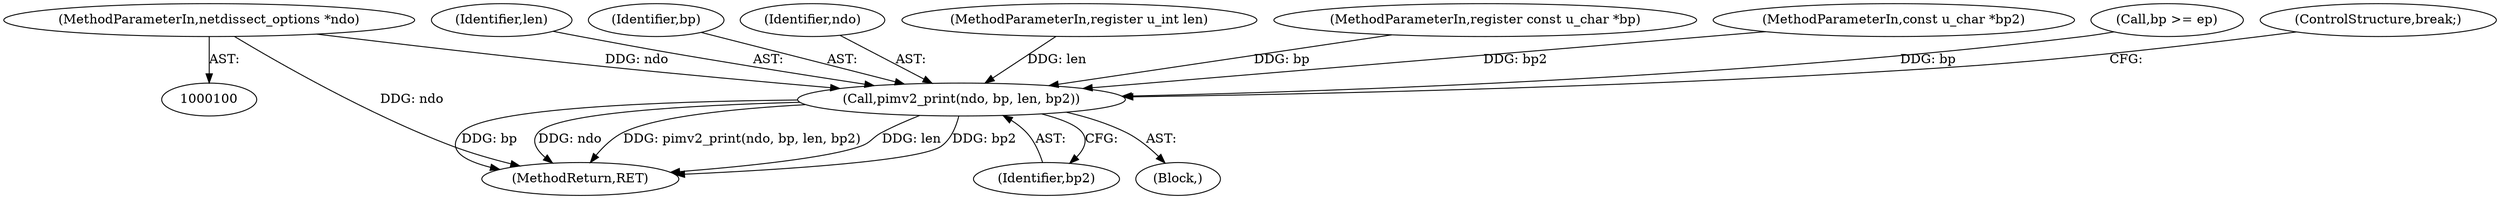 digraph "0_tcpdump_5dc1860d8267b1e0cb78c9ffa2a40bea2fdb3ddc_0@pointer" {
"1000101" [label="(MethodParameterIn,netdissect_options *ndo)"];
"1000183" [label="(Call,pimv2_print(ndo, bp, len, bp2))"];
"1000186" [label="(Identifier,len)"];
"1000185" [label="(Identifier,bp)"];
"1000187" [label="(Identifier,bp2)"];
"1000203" [label="(MethodReturn,RET)"];
"1000184" [label="(Identifier,ndo)"];
"1000103" [label="(MethodParameterIn,register u_int len)"];
"1000183" [label="(Call,pimv2_print(ndo, bp, len, bp2))"];
"1000102" [label="(MethodParameterIn,register const u_char *bp)"];
"1000104" [label="(MethodParameterIn,const u_char *bp2)"];
"1000101" [label="(MethodParameterIn,netdissect_options *ndo)"];
"1000163" [label="(Block,)"];
"1000121" [label="(Call,bp >= ep)"];
"1000188" [label="(ControlStructure,break;)"];
"1000101" -> "1000100"  [label="AST: "];
"1000101" -> "1000203"  [label="DDG: ndo"];
"1000101" -> "1000183"  [label="DDG: ndo"];
"1000183" -> "1000163"  [label="AST: "];
"1000183" -> "1000187"  [label="CFG: "];
"1000184" -> "1000183"  [label="AST: "];
"1000185" -> "1000183"  [label="AST: "];
"1000186" -> "1000183"  [label="AST: "];
"1000187" -> "1000183"  [label="AST: "];
"1000188" -> "1000183"  [label="CFG: "];
"1000183" -> "1000203"  [label="DDG: bp"];
"1000183" -> "1000203"  [label="DDG: ndo"];
"1000183" -> "1000203"  [label="DDG: pimv2_print(ndo, bp, len, bp2)"];
"1000183" -> "1000203"  [label="DDG: len"];
"1000183" -> "1000203"  [label="DDG: bp2"];
"1000121" -> "1000183"  [label="DDG: bp"];
"1000102" -> "1000183"  [label="DDG: bp"];
"1000103" -> "1000183"  [label="DDG: len"];
"1000104" -> "1000183"  [label="DDG: bp2"];
}
